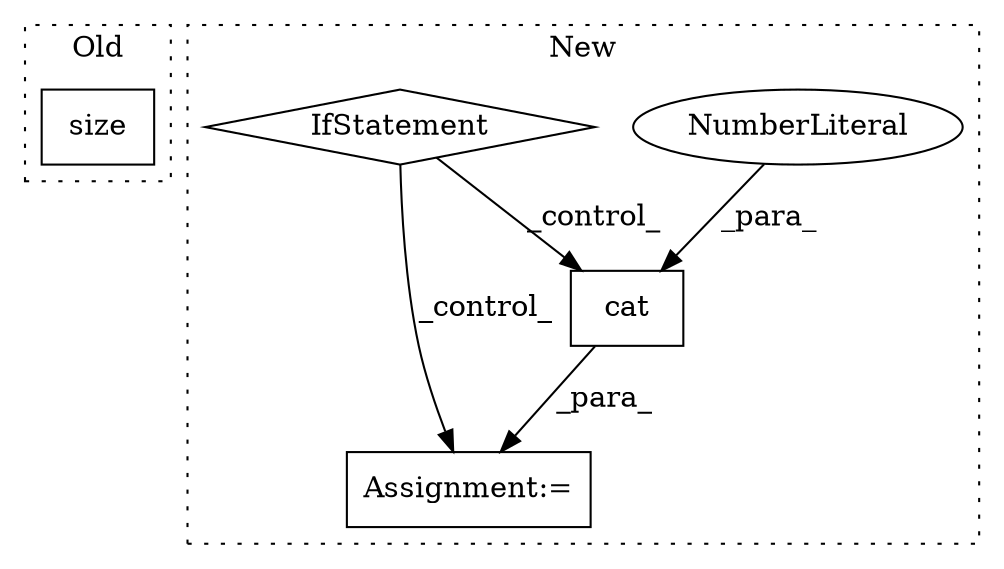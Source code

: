 digraph G {
subgraph cluster0 {
1 [label="size" a="32" s="5230,5236" l="5,1" shape="box"];
label = "Old";
style="dotted";
}
subgraph cluster1 {
2 [label="cat" a="32" s="5143,5221" l="4,1" shape="box"];
3 [label="Assignment:=" a="7" s="5136" l="1" shape="box"];
4 [label="NumberLiteral" a="34" s="5220" l="1" shape="ellipse"];
5 [label="IfStatement" a="25" s="5089,5125" l="4,2" shape="diamond"];
label = "New";
style="dotted";
}
2 -> 3 [label="_para_"];
4 -> 2 [label="_para_"];
5 -> 2 [label="_control_"];
5 -> 3 [label="_control_"];
}